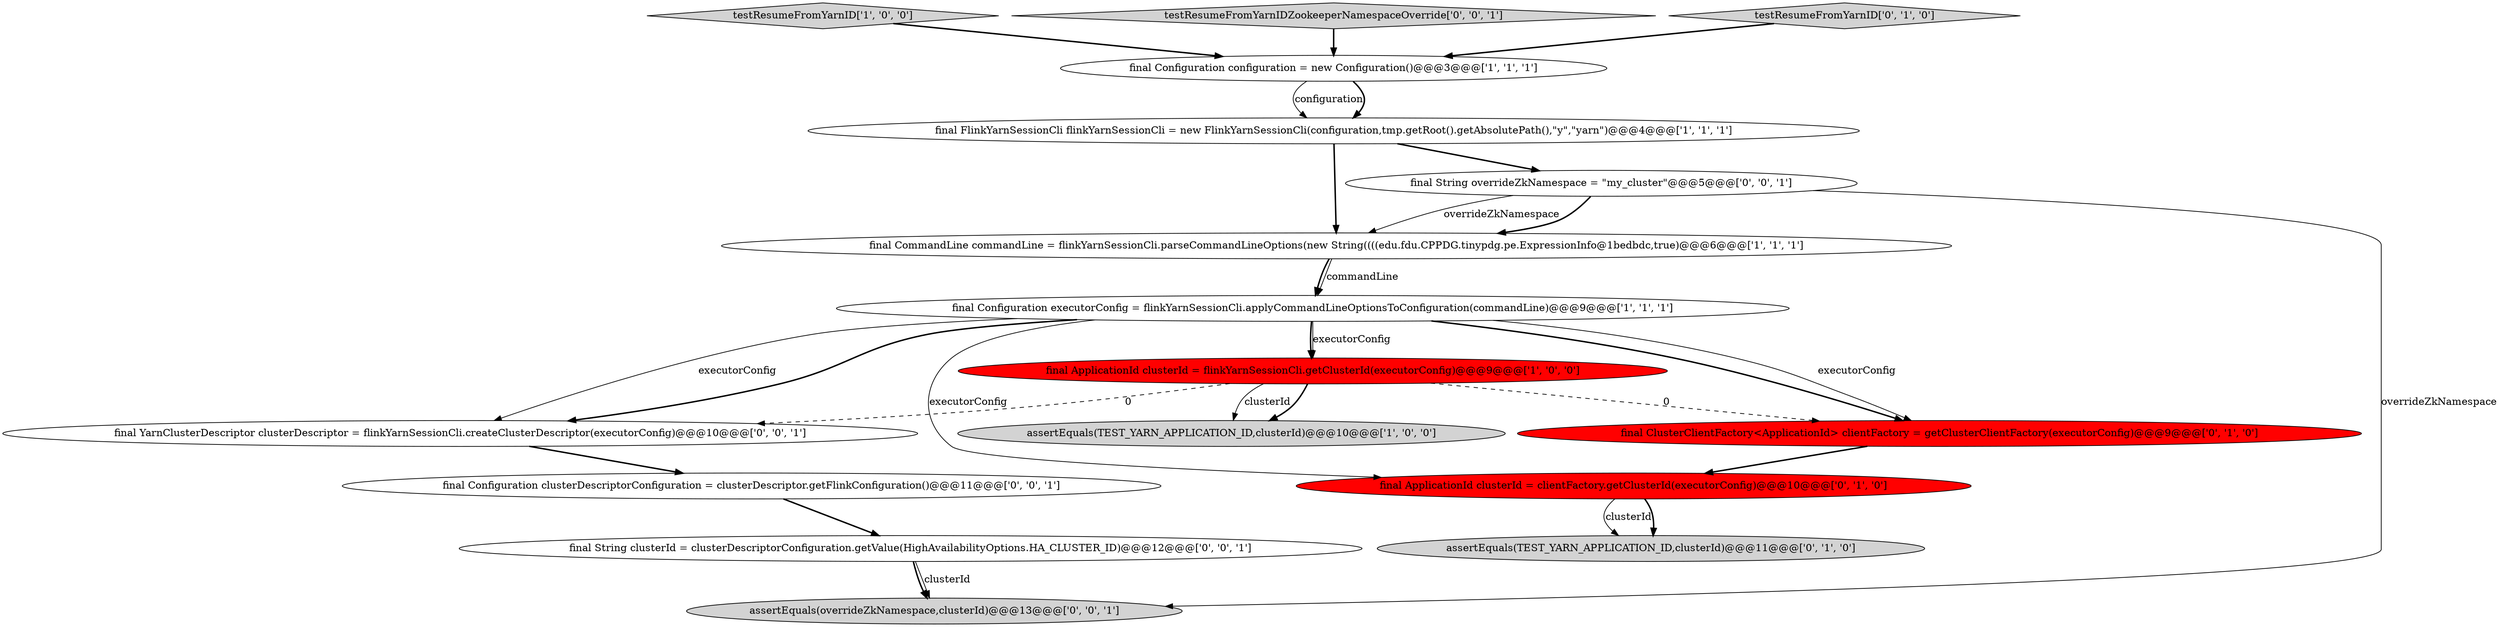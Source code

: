 digraph {
6 [style = filled, label = "final CommandLine commandLine = flinkYarnSessionCli.parseCommandLineOptions(new String((((edu.fdu.CPPDG.tinypdg.pe.ExpressionInfo@1bedbdc,true)@@@6@@@['1', '1', '1']", fillcolor = white, shape = ellipse image = "AAA0AAABBB1BBB"];
11 [style = filled, label = "assertEquals(overrideZkNamespace,clusterId)@@@13@@@['0', '0', '1']", fillcolor = lightgray, shape = ellipse image = "AAA0AAABBB3BBB"];
14 [style = filled, label = "final YarnClusterDescriptor clusterDescriptor = flinkYarnSessionCli.createClusterDescriptor(executorConfig)@@@10@@@['0', '0', '1']", fillcolor = white, shape = ellipse image = "AAA0AAABBB3BBB"];
15 [style = filled, label = "final Configuration clusterDescriptorConfiguration = clusterDescriptor.getFlinkConfiguration()@@@11@@@['0', '0', '1']", fillcolor = white, shape = ellipse image = "AAA0AAABBB3BBB"];
10 [style = filled, label = "final ApplicationId clusterId = clientFactory.getClusterId(executorConfig)@@@10@@@['0', '1', '0']", fillcolor = red, shape = ellipse image = "AAA1AAABBB2BBB"];
3 [style = filled, label = "testResumeFromYarnID['1', '0', '0']", fillcolor = lightgray, shape = diamond image = "AAA0AAABBB1BBB"];
2 [style = filled, label = "assertEquals(TEST_YARN_APPLICATION_ID,clusterId)@@@10@@@['1', '0', '0']", fillcolor = lightgray, shape = ellipse image = "AAA0AAABBB1BBB"];
12 [style = filled, label = "testResumeFromYarnIDZookeeperNamespaceOverride['0', '0', '1']", fillcolor = lightgray, shape = diamond image = "AAA0AAABBB3BBB"];
9 [style = filled, label = "assertEquals(TEST_YARN_APPLICATION_ID,clusterId)@@@11@@@['0', '1', '0']", fillcolor = lightgray, shape = ellipse image = "AAA0AAABBB2BBB"];
4 [style = filled, label = "final Configuration configuration = new Configuration()@@@3@@@['1', '1', '1']", fillcolor = white, shape = ellipse image = "AAA0AAABBB1BBB"];
16 [style = filled, label = "final String clusterId = clusterDescriptorConfiguration.getValue(HighAvailabilityOptions.HA_CLUSTER_ID)@@@12@@@['0', '0', '1']", fillcolor = white, shape = ellipse image = "AAA0AAABBB3BBB"];
1 [style = filled, label = "final Configuration executorConfig = flinkYarnSessionCli.applyCommandLineOptionsToConfiguration(commandLine)@@@9@@@['1', '1', '1']", fillcolor = white, shape = ellipse image = "AAA0AAABBB1BBB"];
0 [style = filled, label = "final ApplicationId clusterId = flinkYarnSessionCli.getClusterId(executorConfig)@@@9@@@['1', '0', '0']", fillcolor = red, shape = ellipse image = "AAA1AAABBB1BBB"];
5 [style = filled, label = "final FlinkYarnSessionCli flinkYarnSessionCli = new FlinkYarnSessionCli(configuration,tmp.getRoot().getAbsolutePath(),\"y\",\"yarn\")@@@4@@@['1', '1', '1']", fillcolor = white, shape = ellipse image = "AAA0AAABBB1BBB"];
13 [style = filled, label = "final String overrideZkNamespace = \"my_cluster\"@@@5@@@['0', '0', '1']", fillcolor = white, shape = ellipse image = "AAA0AAABBB3BBB"];
8 [style = filled, label = "testResumeFromYarnID['0', '1', '0']", fillcolor = lightgray, shape = diamond image = "AAA0AAABBB2BBB"];
7 [style = filled, label = "final ClusterClientFactory<ApplicationId> clientFactory = getClusterClientFactory(executorConfig)@@@9@@@['0', '1', '0']", fillcolor = red, shape = ellipse image = "AAA1AAABBB2BBB"];
0->2 [style = solid, label="clusterId"];
13->11 [style = solid, label="overrideZkNamespace"];
16->11 [style = bold, label=""];
7->10 [style = bold, label=""];
13->6 [style = solid, label="overrideZkNamespace"];
0->2 [style = bold, label=""];
1->14 [style = solid, label="executorConfig"];
1->0 [style = bold, label=""];
15->16 [style = bold, label=""];
3->4 [style = bold, label=""];
1->7 [style = bold, label=""];
1->7 [style = solid, label="executorConfig"];
10->9 [style = solid, label="clusterId"];
1->10 [style = solid, label="executorConfig"];
1->0 [style = solid, label="executorConfig"];
0->14 [style = dashed, label="0"];
6->1 [style = bold, label=""];
5->6 [style = bold, label=""];
12->4 [style = bold, label=""];
16->11 [style = solid, label="clusterId"];
5->13 [style = bold, label=""];
4->5 [style = solid, label="configuration"];
1->14 [style = bold, label=""];
10->9 [style = bold, label=""];
14->15 [style = bold, label=""];
8->4 [style = bold, label=""];
13->6 [style = bold, label=""];
0->7 [style = dashed, label="0"];
6->1 [style = solid, label="commandLine"];
4->5 [style = bold, label=""];
}
